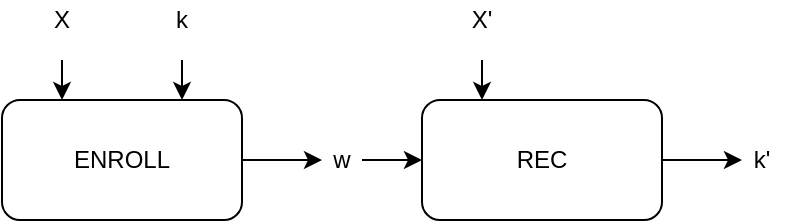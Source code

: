 <mxfile version="14.7.10" type="device"><diagram id="moKLe3oLDkKAJ9TCVUKf" name="Page-1"><mxGraphModel dx="1186" dy="726" grid="1" gridSize="10" guides="1" tooltips="1" connect="1" arrows="1" fold="1" page="1" pageScale="1" pageWidth="827" pageHeight="1169" math="0" shadow="0"><root><mxCell id="0"/><mxCell id="1" parent="0"/><mxCell id="cfAWZ5LmJ82yRBODK4F4-6" style="edgeStyle=orthogonalEdgeStyle;rounded=0;orthogonalLoop=1;jettySize=auto;html=1;" edge="1" parent="1" source="cfAWZ5LmJ82yRBODK4F4-1"><mxGeometry relative="1" as="geometry"><mxPoint x="390" y="370" as="targetPoint"/></mxGeometry></mxCell><mxCell id="cfAWZ5LmJ82yRBODK4F4-1" value="ENROLL" style="rounded=1;whiteSpace=wrap;html=1;" vertex="1" parent="1"><mxGeometry x="230" y="340" width="120" height="60" as="geometry"/></mxCell><mxCell id="cfAWZ5LmJ82yRBODK4F4-2" value="" style="endArrow=classic;html=1;entryX=0.25;entryY=0;entryDx=0;entryDy=0;" edge="1" parent="1" target="cfAWZ5LmJ82yRBODK4F4-1"><mxGeometry width="50" height="50" relative="1" as="geometry"><mxPoint x="260" y="320" as="sourcePoint"/><mxPoint x="160" y="340" as="targetPoint"/></mxGeometry></mxCell><mxCell id="cfAWZ5LmJ82yRBODK4F4-3" value="" style="endArrow=classic;html=1;entryX=0.75;entryY=0;entryDx=0;entryDy=0;" edge="1" parent="1" target="cfAWZ5LmJ82yRBODK4F4-1"><mxGeometry width="50" height="50" relative="1" as="geometry"><mxPoint x="320" y="320" as="sourcePoint"/><mxPoint x="270" y="350" as="targetPoint"/></mxGeometry></mxCell><mxCell id="cfAWZ5LmJ82yRBODK4F4-9" style="edgeStyle=orthogonalEdgeStyle;rounded=0;orthogonalLoop=1;jettySize=auto;html=1;" edge="1" parent="1"><mxGeometry relative="1" as="geometry"><mxPoint x="440" y="370" as="targetPoint"/><mxPoint x="410" y="370" as="sourcePoint"/></mxGeometry></mxCell><mxCell id="cfAWZ5LmJ82yRBODK4F4-5" value="w" style="text;html=1;strokeColor=none;fillColor=none;align=center;verticalAlign=middle;whiteSpace=wrap;rounded=0;" vertex="1" parent="1"><mxGeometry x="380" y="360" width="40" height="20" as="geometry"/></mxCell><mxCell id="cfAWZ5LmJ82yRBODK4F4-7" value="X" style="text;html=1;strokeColor=none;fillColor=none;align=center;verticalAlign=middle;whiteSpace=wrap;rounded=0;" vertex="1" parent="1"><mxGeometry x="240" y="290" width="40" height="20" as="geometry"/></mxCell><mxCell id="cfAWZ5LmJ82yRBODK4F4-8" value="k" style="text;html=1;strokeColor=none;fillColor=none;align=center;verticalAlign=middle;whiteSpace=wrap;rounded=0;" vertex="1" parent="1"><mxGeometry x="300" y="290" width="40" height="20" as="geometry"/></mxCell><mxCell id="cfAWZ5LmJ82yRBODK4F4-15" style="edgeStyle=orthogonalEdgeStyle;rounded=0;orthogonalLoop=1;jettySize=auto;html=1;" edge="1" parent="1" source="cfAWZ5LmJ82yRBODK4F4-10"><mxGeometry relative="1" as="geometry"><mxPoint x="600" y="370" as="targetPoint"/></mxGeometry></mxCell><mxCell id="cfAWZ5LmJ82yRBODK4F4-10" value="REC" style="rounded=1;whiteSpace=wrap;html=1;" vertex="1" parent="1"><mxGeometry x="440" y="340" width="120" height="60" as="geometry"/></mxCell><mxCell id="cfAWZ5LmJ82yRBODK4F4-11" value="" style="endArrow=classic;html=1;entryX=0.25;entryY=0;entryDx=0;entryDy=0;" edge="1" parent="1" target="cfAWZ5LmJ82yRBODK4F4-10"><mxGeometry width="50" height="50" relative="1" as="geometry"><mxPoint x="470" y="320" as="sourcePoint"/><mxPoint x="370" y="340" as="targetPoint"/></mxGeometry></mxCell><mxCell id="cfAWZ5LmJ82yRBODK4F4-13" value="X'" style="text;html=1;strokeColor=none;fillColor=none;align=center;verticalAlign=middle;whiteSpace=wrap;rounded=0;" vertex="1" parent="1"><mxGeometry x="450" y="290" width="40" height="20" as="geometry"/></mxCell><mxCell id="cfAWZ5LmJ82yRBODK4F4-16" value="k'" style="text;html=1;strokeColor=none;fillColor=none;align=center;verticalAlign=middle;whiteSpace=wrap;rounded=0;" vertex="1" parent="1"><mxGeometry x="590" y="360" width="40" height="20" as="geometry"/></mxCell></root></mxGraphModel></diagram></mxfile>
